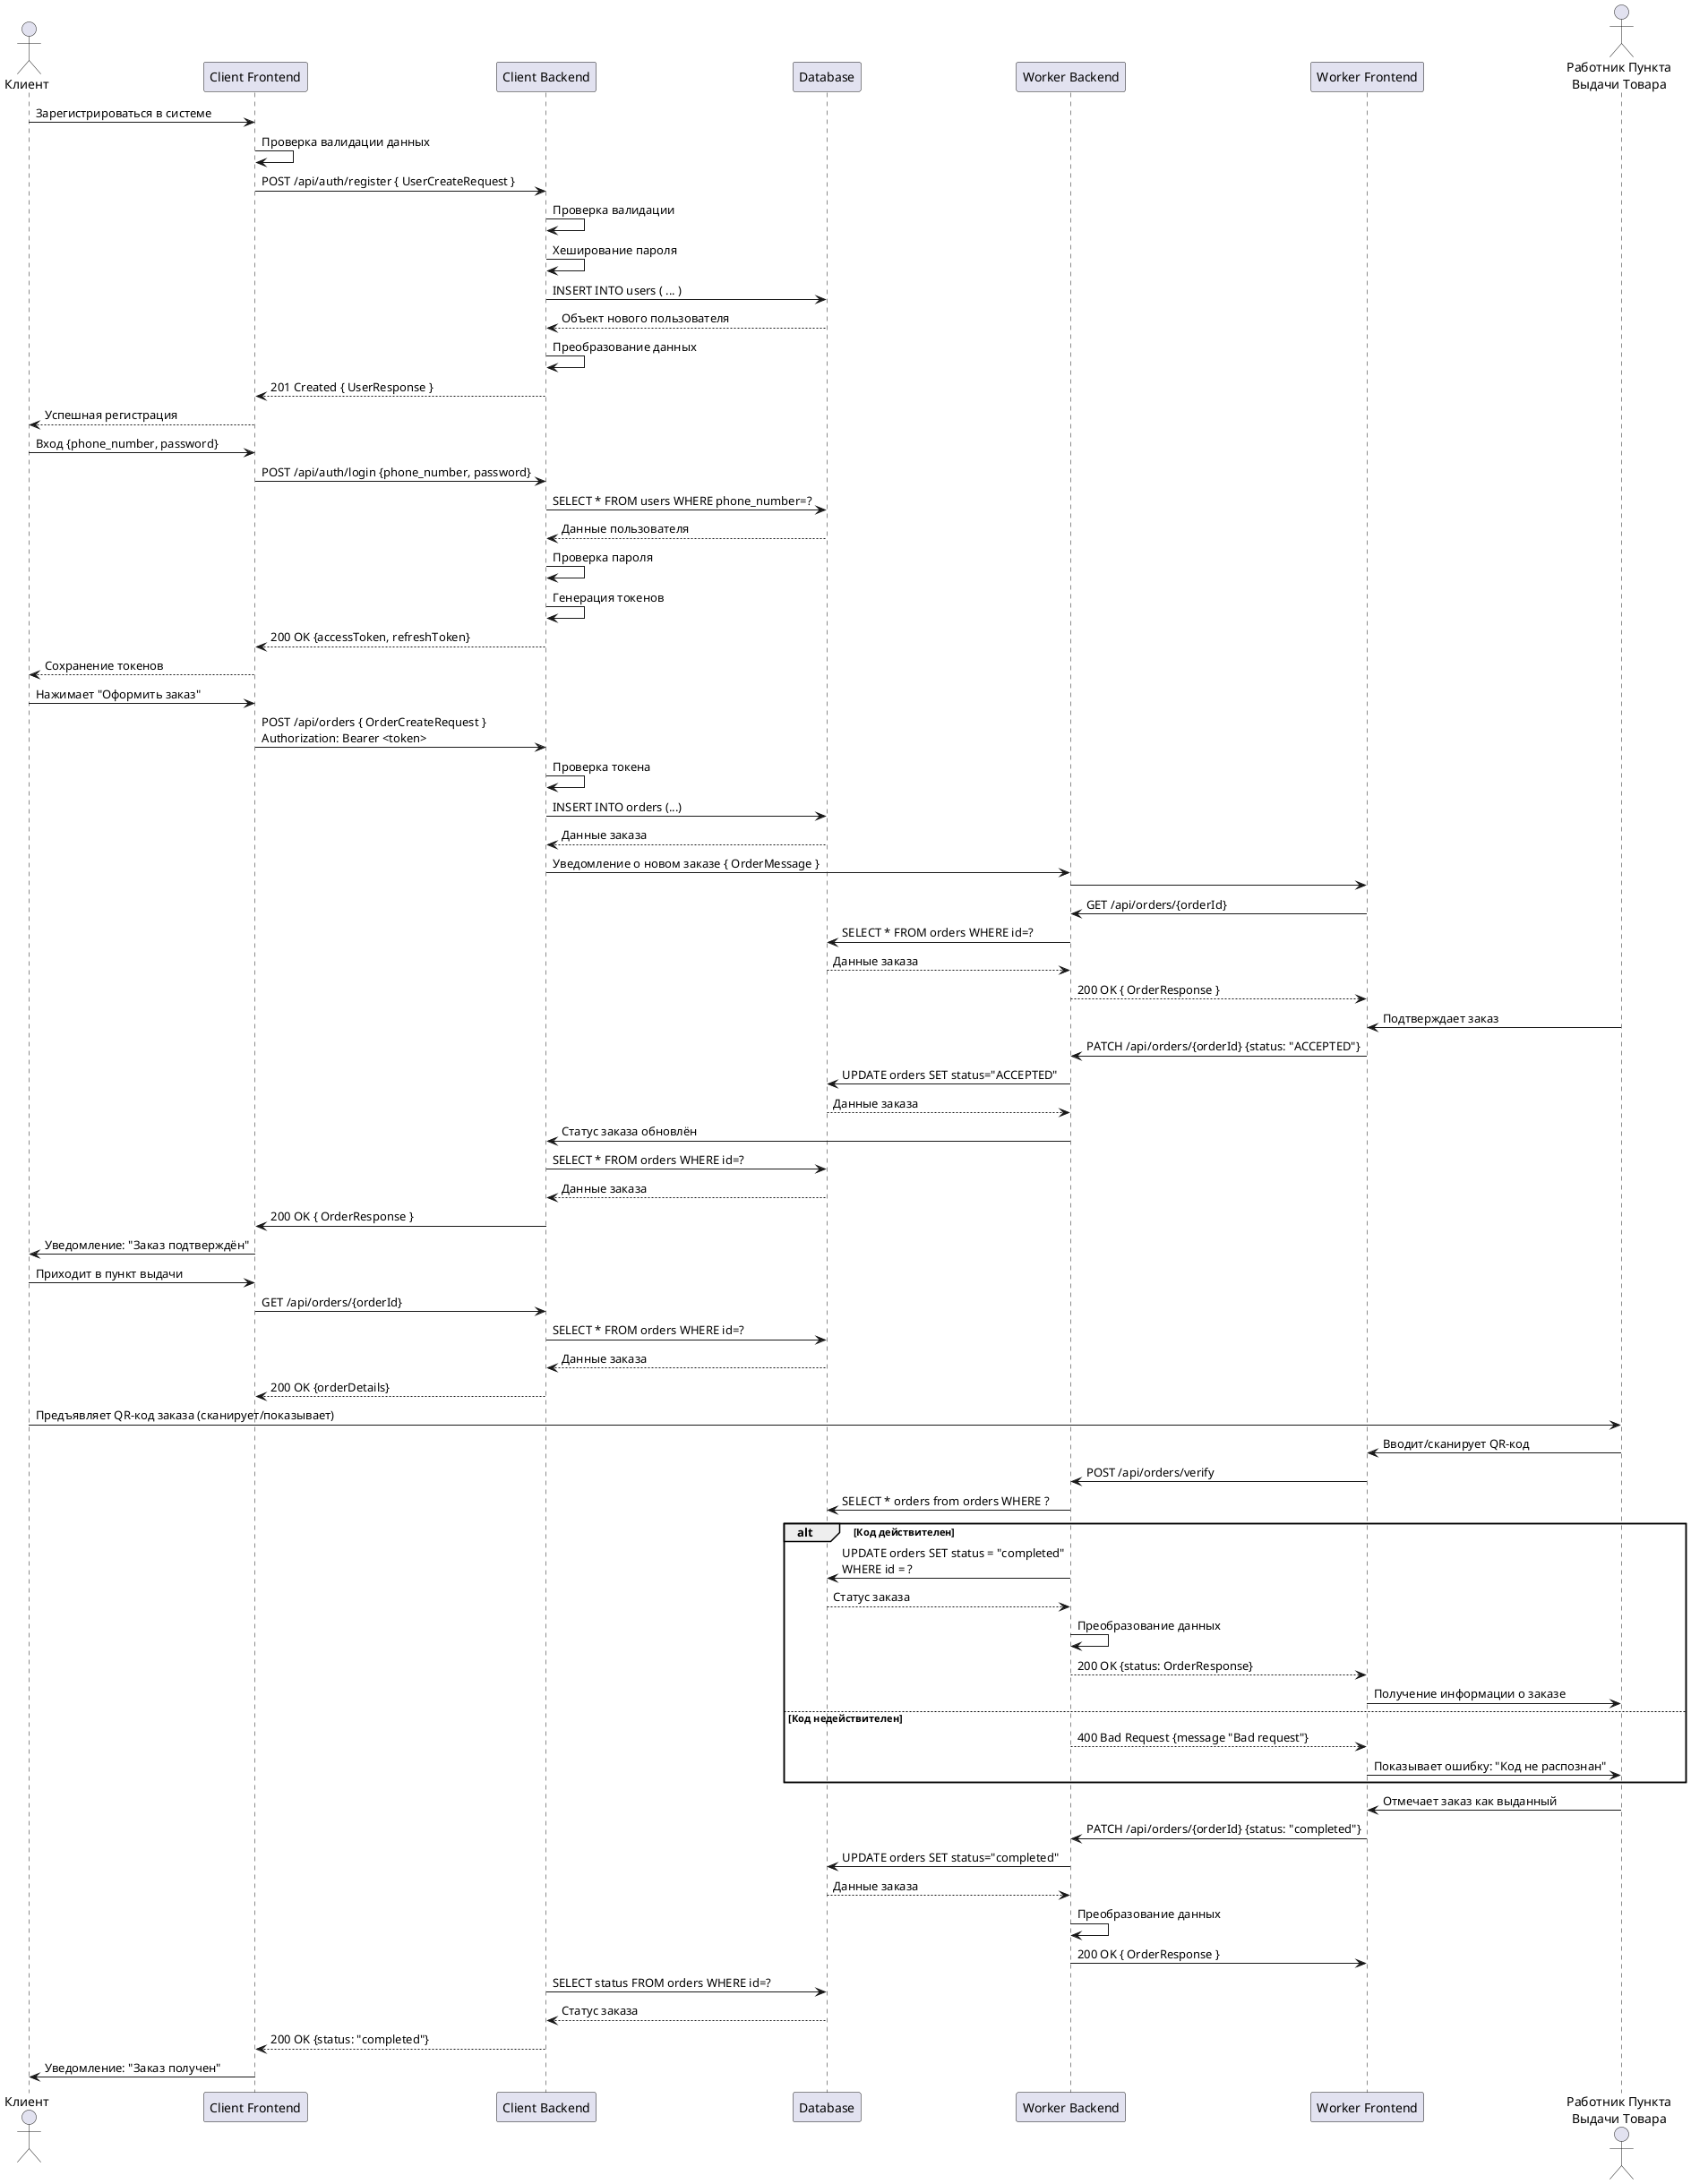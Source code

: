 @startuml seq

actor "Клиент" as Client 

participant "Client Frontend" as ClientFrontend
participant "Client Backend" as ClientBackend
participant Database
participant "Worker Backend" as WorkerBackend
participant "Worker Frontend" as WorkerFrontend

actor "Работник Пункта\nВыдачи Товара" as Worker


Client -> ClientFrontend: Зарегистрироваться в системе
ClientFrontend -> ClientFrontend: Проверка валидации данных
ClientFrontend -> ClientBackend: POST /api/auth/register { UserCreateRequest }
ClientBackend -> ClientBackend: Проверка валидации
ClientBackend -> ClientBackend: Хеширование пароля
ClientBackend -> Database: INSERT INTO users ( ... )
Database --> ClientBackend: Объект нового пользователя
ClientBackend -> ClientBackend: Преобразование данных
ClientBackend --> ClientFrontend: 201 Created { UserResponse }
ClientFrontend --> Client: Успешная регистрация

Client -> ClientFrontend: Вход {phone_number, password}
ClientFrontend -> ClientBackend: POST /api/auth/login {phone_number, password}
ClientBackend -> Database: SELECT * FROM users WHERE phone_number=?
Database --> ClientBackend: Данные пользователя
ClientBackend -> ClientBackend: Проверка пароля
ClientBackend -> ClientBackend: Генерация токенов
ClientBackend --> ClientFrontend: 200 OK {accessToken, refreshToken}
ClientFrontend --> Client: Сохранение токенов

Client -> ClientFrontend: Нажимает "Оформить заказ"
ClientFrontend -> ClientBackend: POST /api/orders { OrderCreateRequest }\nAuthorization: Bearer <token>
ClientBackend -> ClientBackend: Проверка токена
ClientBackend -> Database: INSERT INTO orders (...)
Database --> ClientBackend: Данные заказа

ClientBackend -> WorkerBackend: Уведомление о новом заказе { OrderMessage }
WorkerBackend -> WorkerFrontend: 
WorkerFrontend -> WorkerBackend: GET /api/orders/{orderId}
WorkerBackend -> Database: SELECT * FROM orders WHERE id=?
Database --> WorkerBackend: Данные заказа
WorkerBackend --> WorkerFrontend: 200 OK { OrderResponse }
Worker -> WorkerFrontend: Подтверждает заказ
WorkerFrontend -> WorkerBackend: PATCH /api/orders/{orderId} {status: "ACCEPTED"}
WorkerBackend -> Database: UPDATE orders SET status="ACCEPTED"
Database --> WorkerBackend: Данные заказа
WorkerBackend -> ClientBackend: Статус заказа обновлён
ClientBackend -> Database: SELECT * FROM orders WHERE id=?
Database --> ClientBackend: Данные заказа
ClientBackend -> ClientFrontend: 200 OK { OrderResponse }
ClientFrontend -> Client: Уведомление: "Заказ подтверждён"

Client -> ClientFrontend: Приходит в пункт выдачи
ClientFrontend -> ClientBackend: GET /api/orders/{orderId}
ClientBackend -> Database: SELECT * FROM orders WHERE id=?
Database --> ClientBackend: Данные заказа
ClientBackend --> ClientFrontend: 200 OK {orderDetails}

Client -> Worker: Предъявляет QR-код заказа (сканирует/показывает)
Worker -> WorkerFrontend: Вводит/сканирует QR-код
WorkerFrontend -> WorkerBackend: POST /api/orders/verify
WorkerBackend -> Database: SELECT * orders from orders WHERE ?

alt Код действителен
    WorkerBackend -> Database: UPDATE orders SET status = "completed"\nWHERE id = ?
    Database --> WorkerBackend: Статус заказа
    WorkerBackend -> WorkerBackend: Преобразование данных
    WorkerBackend --> WorkerFrontend: 200 OK {status: OrderResponse}
    WorkerFrontend -> Worker: Получение информации о заказе
else Код недействителен
    WorkerBackend --> WorkerFrontend: 400 Bad Request {message "Bad request"}
    WorkerFrontend -> Worker: Показывает ошибку: "Код не распознан"
end


Worker -> WorkerFrontend: Отмечает заказ как выданный
WorkerFrontend -> WorkerBackend: PATCH /api/orders/{orderId} {status: "completed"}
WorkerBackend -> Database: UPDATE orders SET status="completed"
Database --> WorkerBackend: Данные заказа
WorkerBackend -> WorkerBackend: Преобразование данных
WorkerBackend -> WorkerFrontend: 200 OK { OrderResponse }
ClientBackend -> Database: SELECT status FROM orders WHERE id=?
Database --> ClientBackend: Cтатус заказа
ClientBackend --> ClientFrontend: 200 OK {status: "completed"}
ClientFrontend -> Client: Уведомление: "Заказ получен"

@enduml